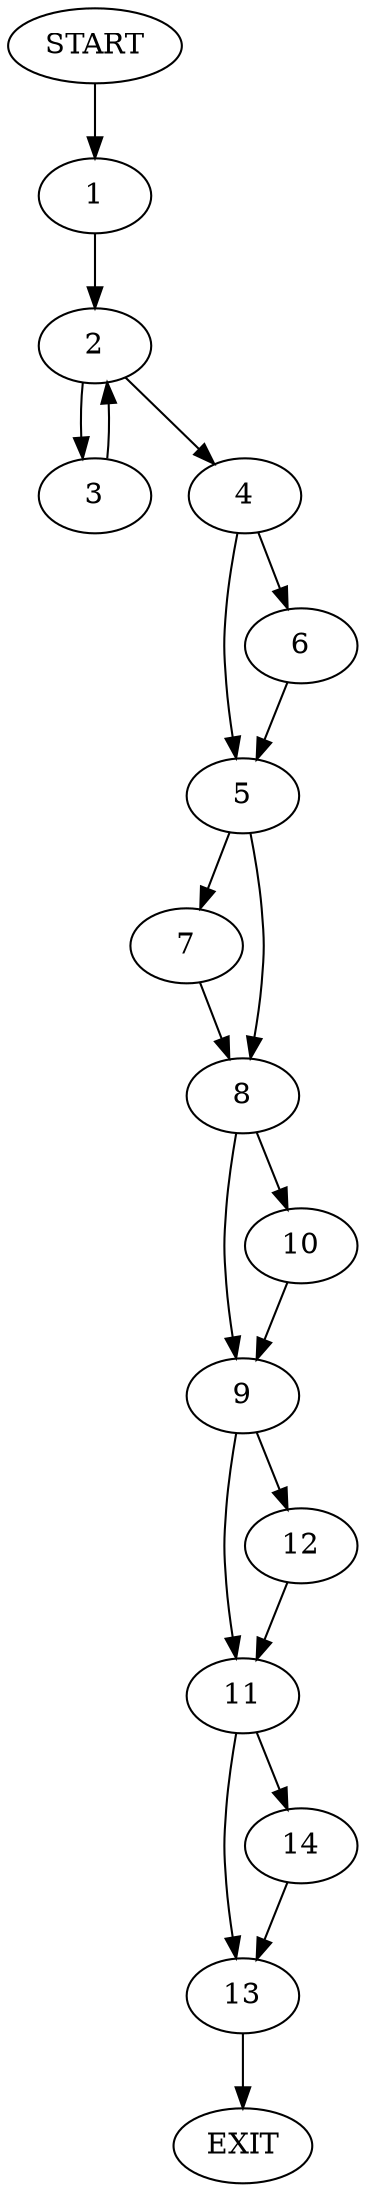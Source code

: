 digraph {
0 [label="START"]
15 [label="EXIT"]
0 -> 1
1 -> 2
2 -> 3
2 -> 4
4 -> 5
4 -> 6
3 -> 2
5 -> 7
5 -> 8
6 -> 5
7 -> 8
8 -> 9
8 -> 10
9 -> 11
9 -> 12
10 -> 9
12 -> 11
11 -> 13
11 -> 14
14 -> 13
13 -> 15
}
